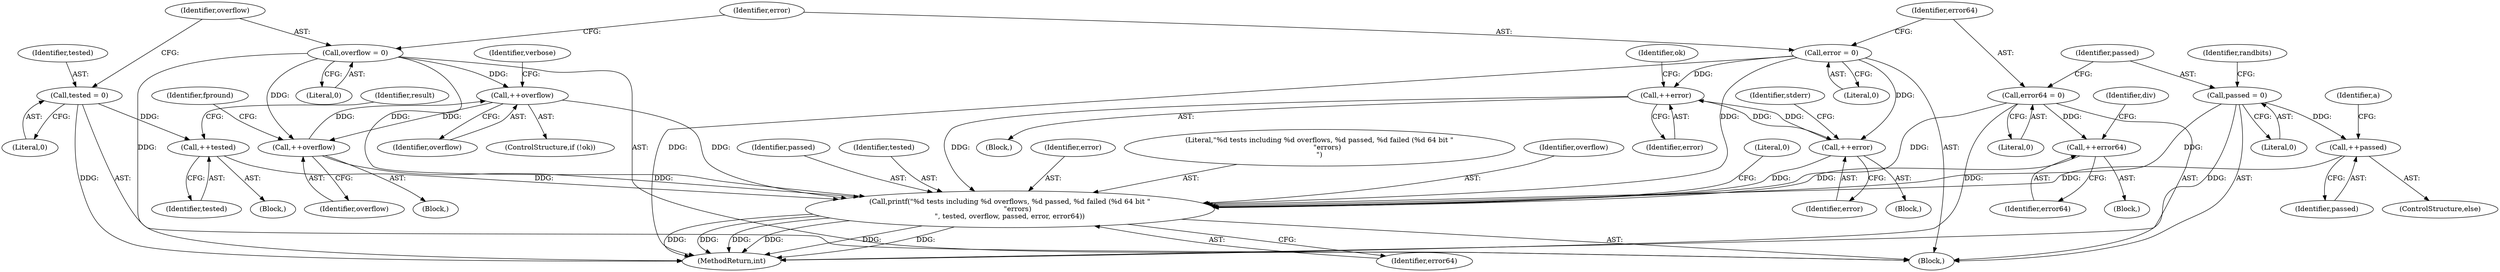 digraph "1_Android_9d4853418ab2f754c2b63e091c29c5529b8b86ca_155@del" {
"1000449" [label="(Call,printf(\"%d tests including %d overflows, %d passed, %d failed (%d 64 bit \"\n       \"errors)\n\", tested, overflow, passed, error, error64))"];
"1000376" [label="(Call,++tested)"];
"1000115" [label="(Call,tested = 0)"];
"1000350" [label="(Call,++overflow)"];
"1000119" [label="(Call,overflow = 0)"];
"1000358" [label="(Call,++overflow)"];
"1000427" [label="(Call,++passed)"];
"1000131" [label="(Call,passed = 0)"];
"1000388" [label="(Call,++error)"];
"1000416" [label="(Call,++error)"];
"1000123" [label="(Call,error = 0)"];
"1000301" [label="(Call,++error64)"];
"1000127" [label="(Call,error64 = 0)"];
"1000454" [label="(Identifier,error)"];
"1000131" [label="(Call,passed = 0)"];
"1000428" [label="(Identifier,passed)"];
"1000417" [label="(Identifier,error)"];
"1000427" [label="(Call,++passed)"];
"1000115" [label="(Call,tested = 0)"];
"1000449" [label="(Call,printf(\"%d tests including %d overflows, %d passed, %d failed (%d 64 bit \"\n       \"errors)\n\", tested, overflow, passed, error, error64))"];
"1000302" [label="(Identifier,error64)"];
"1000377" [label="(Identifier,tested)"];
"1000450" [label="(Literal,\"%d tests including %d overflows, %d passed, %d failed (%d 64 bit \"\n       \"errors)\n\")"];
"1000455" [label="(Identifier,error64)"];
"1000452" [label="(Identifier,overflow)"];
"1000120" [label="(Identifier,overflow)"];
"1000128" [label="(Identifier,error64)"];
"1000361" [label="(Identifier,fpround)"];
"1000387" [label="(Block,)"];
"1000389" [label="(Identifier,error)"];
"1000121" [label="(Literal,0)"];
"1000426" [label="(ControlStructure,else)"];
"1000351" [label="(Identifier,overflow)"];
"1000419" [label="(Identifier,stderr)"];
"1000132" [label="(Identifier,passed)"];
"1000129" [label="(Literal,0)"];
"1000123" [label="(Call,error = 0)"];
"1000416" [label="(Call,++error)"];
"1000376" [label="(Call,++tested)"];
"1000457" [label="(Literal,0)"];
"1000347" [label="(ControlStructure,if (!ok))"];
"1000119" [label="(Call,overflow = 0)"];
"1000124" [label="(Identifier,error)"];
"1000359" [label="(Identifier,overflow)"];
"1000292" [label="(Block,)"];
"1000458" [label="(MethodReturn,int)"];
"1000125" [label="(Literal,0)"];
"1000301" [label="(Call,++error64)"];
"1000136" [label="(Identifier,randbits)"];
"1000382" [label="(Identifier,result)"];
"1000350" [label="(Call,++overflow)"];
"1000116" [label="(Identifier,tested)"];
"1000198" [label="(Block,)"];
"1000453" [label="(Identifier,passed)"];
"1000133" [label="(Literal,0)"];
"1000415" [label="(Block,)"];
"1000305" [label="(Identifier,div)"];
"1000127" [label="(Call,error64 = 0)"];
"1000430" [label="(Identifier,a)"];
"1000391" [label="(Identifier,ok)"];
"1000357" [label="(Block,)"];
"1000358" [label="(Call,++overflow)"];
"1000451" [label="(Identifier,tested)"];
"1000113" [label="(Block,)"];
"1000388" [label="(Call,++error)"];
"1000364" [label="(Identifier,verbose)"];
"1000117" [label="(Literal,0)"];
"1000449" -> "1000113"  [label="AST: "];
"1000449" -> "1000455"  [label="CFG: "];
"1000450" -> "1000449"  [label="AST: "];
"1000451" -> "1000449"  [label="AST: "];
"1000452" -> "1000449"  [label="AST: "];
"1000453" -> "1000449"  [label="AST: "];
"1000454" -> "1000449"  [label="AST: "];
"1000455" -> "1000449"  [label="AST: "];
"1000457" -> "1000449"  [label="CFG: "];
"1000449" -> "1000458"  [label="DDG: "];
"1000449" -> "1000458"  [label="DDG: "];
"1000449" -> "1000458"  [label="DDG: "];
"1000449" -> "1000458"  [label="DDG: "];
"1000449" -> "1000458"  [label="DDG: "];
"1000449" -> "1000458"  [label="DDG: "];
"1000376" -> "1000449"  [label="DDG: "];
"1000350" -> "1000449"  [label="DDG: "];
"1000119" -> "1000449"  [label="DDG: "];
"1000358" -> "1000449"  [label="DDG: "];
"1000427" -> "1000449"  [label="DDG: "];
"1000131" -> "1000449"  [label="DDG: "];
"1000388" -> "1000449"  [label="DDG: "];
"1000416" -> "1000449"  [label="DDG: "];
"1000123" -> "1000449"  [label="DDG: "];
"1000301" -> "1000449"  [label="DDG: "];
"1000127" -> "1000449"  [label="DDG: "];
"1000376" -> "1000198"  [label="AST: "];
"1000376" -> "1000377"  [label="CFG: "];
"1000377" -> "1000376"  [label="AST: "];
"1000382" -> "1000376"  [label="CFG: "];
"1000115" -> "1000376"  [label="DDG: "];
"1000115" -> "1000113"  [label="AST: "];
"1000115" -> "1000117"  [label="CFG: "];
"1000116" -> "1000115"  [label="AST: "];
"1000117" -> "1000115"  [label="AST: "];
"1000120" -> "1000115"  [label="CFG: "];
"1000115" -> "1000458"  [label="DDG: "];
"1000350" -> "1000347"  [label="AST: "];
"1000350" -> "1000351"  [label="CFG: "];
"1000351" -> "1000350"  [label="AST: "];
"1000364" -> "1000350"  [label="CFG: "];
"1000119" -> "1000350"  [label="DDG: "];
"1000358" -> "1000350"  [label="DDG: "];
"1000350" -> "1000358"  [label="DDG: "];
"1000119" -> "1000113"  [label="AST: "];
"1000119" -> "1000121"  [label="CFG: "];
"1000120" -> "1000119"  [label="AST: "];
"1000121" -> "1000119"  [label="AST: "];
"1000124" -> "1000119"  [label="CFG: "];
"1000119" -> "1000458"  [label="DDG: "];
"1000119" -> "1000358"  [label="DDG: "];
"1000358" -> "1000357"  [label="AST: "];
"1000358" -> "1000359"  [label="CFG: "];
"1000359" -> "1000358"  [label="AST: "];
"1000361" -> "1000358"  [label="CFG: "];
"1000427" -> "1000426"  [label="AST: "];
"1000427" -> "1000428"  [label="CFG: "];
"1000428" -> "1000427"  [label="AST: "];
"1000430" -> "1000427"  [label="CFG: "];
"1000131" -> "1000427"  [label="DDG: "];
"1000131" -> "1000113"  [label="AST: "];
"1000131" -> "1000133"  [label="CFG: "];
"1000132" -> "1000131"  [label="AST: "];
"1000133" -> "1000131"  [label="AST: "];
"1000136" -> "1000131"  [label="CFG: "];
"1000131" -> "1000458"  [label="DDG: "];
"1000388" -> "1000387"  [label="AST: "];
"1000388" -> "1000389"  [label="CFG: "];
"1000389" -> "1000388"  [label="AST: "];
"1000391" -> "1000388"  [label="CFG: "];
"1000416" -> "1000388"  [label="DDG: "];
"1000123" -> "1000388"  [label="DDG: "];
"1000388" -> "1000416"  [label="DDG: "];
"1000416" -> "1000415"  [label="AST: "];
"1000416" -> "1000417"  [label="CFG: "];
"1000417" -> "1000416"  [label="AST: "];
"1000419" -> "1000416"  [label="CFG: "];
"1000123" -> "1000416"  [label="DDG: "];
"1000123" -> "1000113"  [label="AST: "];
"1000123" -> "1000125"  [label="CFG: "];
"1000124" -> "1000123"  [label="AST: "];
"1000125" -> "1000123"  [label="AST: "];
"1000128" -> "1000123"  [label="CFG: "];
"1000123" -> "1000458"  [label="DDG: "];
"1000301" -> "1000292"  [label="AST: "];
"1000301" -> "1000302"  [label="CFG: "];
"1000302" -> "1000301"  [label="AST: "];
"1000305" -> "1000301"  [label="CFG: "];
"1000127" -> "1000301"  [label="DDG: "];
"1000127" -> "1000113"  [label="AST: "];
"1000127" -> "1000129"  [label="CFG: "];
"1000128" -> "1000127"  [label="AST: "];
"1000129" -> "1000127"  [label="AST: "];
"1000132" -> "1000127"  [label="CFG: "];
"1000127" -> "1000458"  [label="DDG: "];
}
